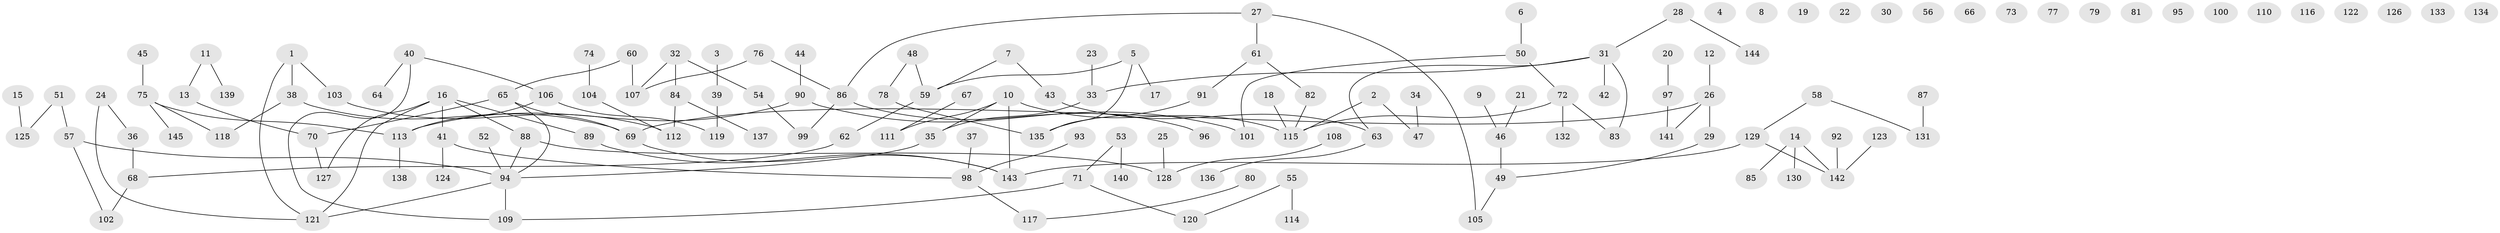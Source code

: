 // Generated by graph-tools (version 1.1) at 2025/49/03/09/25 03:49:08]
// undirected, 145 vertices, 141 edges
graph export_dot {
graph [start="1"]
  node [color=gray90,style=filled];
  1;
  2;
  3;
  4;
  5;
  6;
  7;
  8;
  9;
  10;
  11;
  12;
  13;
  14;
  15;
  16;
  17;
  18;
  19;
  20;
  21;
  22;
  23;
  24;
  25;
  26;
  27;
  28;
  29;
  30;
  31;
  32;
  33;
  34;
  35;
  36;
  37;
  38;
  39;
  40;
  41;
  42;
  43;
  44;
  45;
  46;
  47;
  48;
  49;
  50;
  51;
  52;
  53;
  54;
  55;
  56;
  57;
  58;
  59;
  60;
  61;
  62;
  63;
  64;
  65;
  66;
  67;
  68;
  69;
  70;
  71;
  72;
  73;
  74;
  75;
  76;
  77;
  78;
  79;
  80;
  81;
  82;
  83;
  84;
  85;
  86;
  87;
  88;
  89;
  90;
  91;
  92;
  93;
  94;
  95;
  96;
  97;
  98;
  99;
  100;
  101;
  102;
  103;
  104;
  105;
  106;
  107;
  108;
  109;
  110;
  111;
  112;
  113;
  114;
  115;
  116;
  117;
  118;
  119;
  120;
  121;
  122;
  123;
  124;
  125;
  126;
  127;
  128;
  129;
  130;
  131;
  132;
  133;
  134;
  135;
  136;
  137;
  138;
  139;
  140;
  141;
  142;
  143;
  144;
  145;
  1 -- 38;
  1 -- 103;
  1 -- 121;
  2 -- 47;
  2 -- 115;
  3 -- 39;
  5 -- 17;
  5 -- 59;
  5 -- 135;
  6 -- 50;
  7 -- 43;
  7 -- 59;
  9 -- 46;
  10 -- 35;
  10 -- 111;
  10 -- 115;
  10 -- 143;
  11 -- 13;
  11 -- 139;
  12 -- 26;
  13 -- 70;
  14 -- 85;
  14 -- 130;
  14 -- 142;
  15 -- 125;
  16 -- 41;
  16 -- 88;
  16 -- 89;
  16 -- 121;
  16 -- 127;
  18 -- 115;
  20 -- 97;
  21 -- 46;
  23 -- 33;
  24 -- 36;
  24 -- 121;
  25 -- 128;
  26 -- 29;
  26 -- 69;
  26 -- 141;
  27 -- 61;
  27 -- 86;
  27 -- 105;
  28 -- 31;
  28 -- 144;
  29 -- 49;
  31 -- 33;
  31 -- 42;
  31 -- 63;
  31 -- 83;
  32 -- 54;
  32 -- 84;
  32 -- 107;
  33 -- 35;
  34 -- 47;
  35 -- 94;
  36 -- 68;
  37 -- 98;
  38 -- 69;
  38 -- 118;
  39 -- 119;
  40 -- 64;
  40 -- 106;
  40 -- 109;
  41 -- 98;
  41 -- 124;
  43 -- 63;
  44 -- 90;
  45 -- 75;
  46 -- 49;
  48 -- 59;
  48 -- 78;
  49 -- 105;
  50 -- 72;
  50 -- 101;
  51 -- 57;
  51 -- 125;
  52 -- 94;
  53 -- 71;
  53 -- 140;
  54 -- 99;
  55 -- 114;
  55 -- 120;
  57 -- 94;
  57 -- 102;
  58 -- 129;
  58 -- 131;
  59 -- 62;
  60 -- 65;
  60 -- 107;
  61 -- 82;
  61 -- 91;
  62 -- 68;
  63 -- 136;
  65 -- 69;
  65 -- 70;
  65 -- 94;
  67 -- 111;
  68 -- 102;
  69 -- 143;
  70 -- 127;
  71 -- 109;
  71 -- 120;
  72 -- 83;
  72 -- 115;
  72 -- 132;
  74 -- 104;
  75 -- 113;
  75 -- 118;
  75 -- 145;
  76 -- 86;
  76 -- 107;
  78 -- 135;
  80 -- 117;
  82 -- 115;
  84 -- 112;
  84 -- 137;
  86 -- 96;
  86 -- 99;
  87 -- 131;
  88 -- 94;
  88 -- 128;
  89 -- 143;
  90 -- 101;
  90 -- 113;
  91 -- 135;
  92 -- 142;
  93 -- 98;
  94 -- 109;
  94 -- 121;
  97 -- 141;
  98 -- 117;
  103 -- 112;
  104 -- 112;
  106 -- 113;
  106 -- 119;
  108 -- 128;
  113 -- 138;
  123 -- 142;
  129 -- 142;
  129 -- 143;
}
